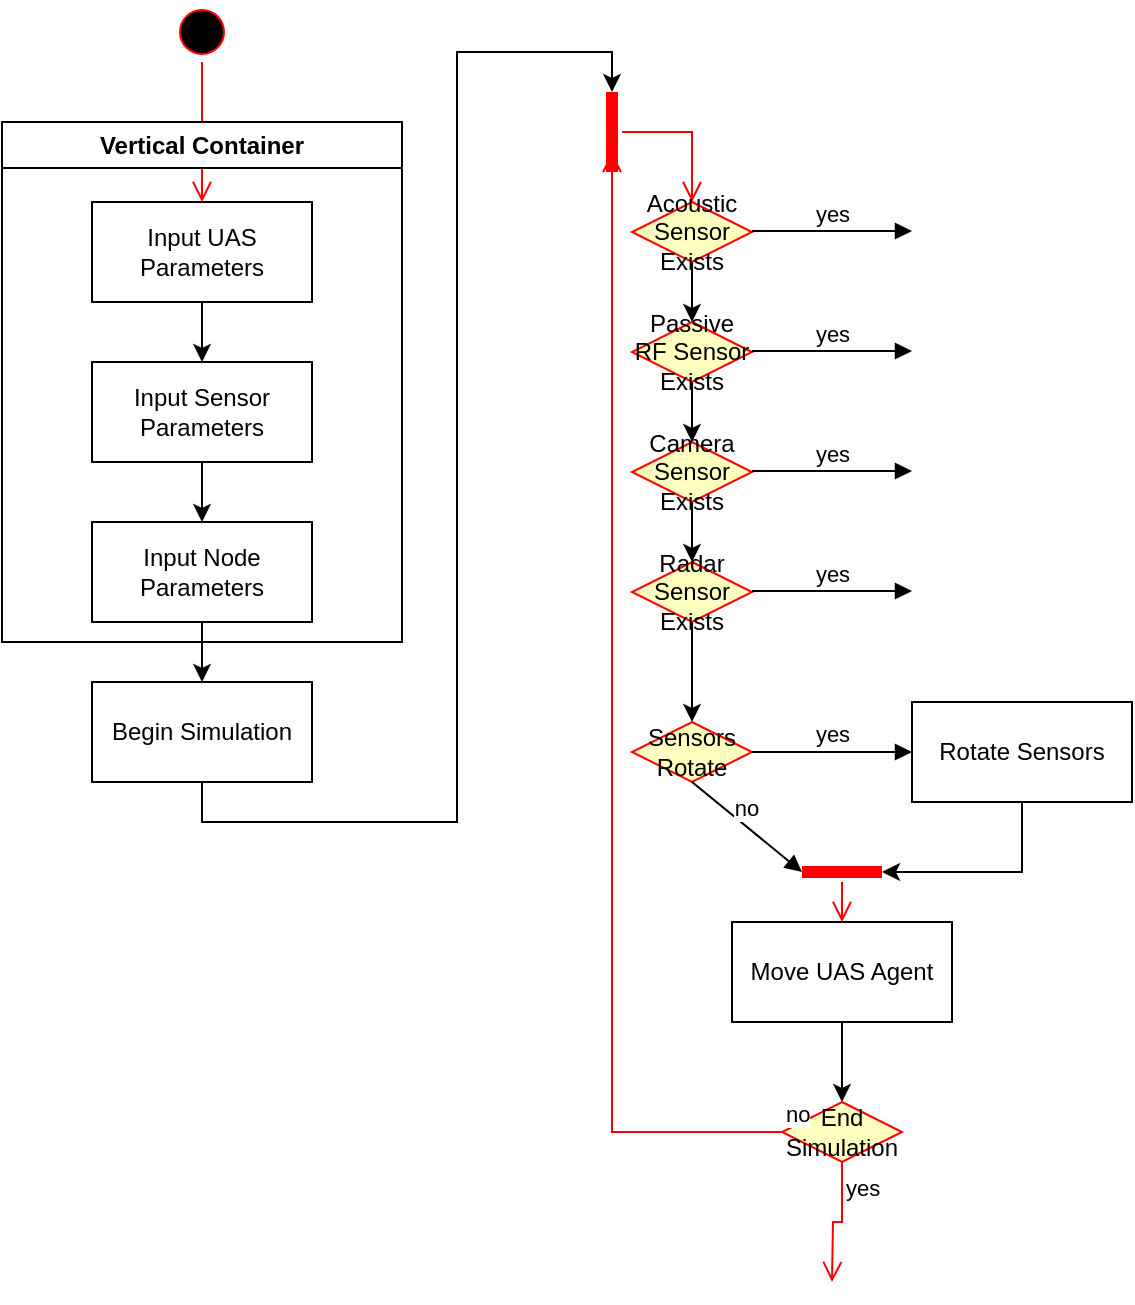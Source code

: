 <mxfile version="24.6.4" type="github">
  <diagram name="Page-1" id="L44xJOwaPrE3bIe5Eiis">
    <mxGraphModel dx="746" dy="458" grid="1" gridSize="10" guides="1" tooltips="1" connect="1" arrows="1" fold="1" page="1" pageScale="1" pageWidth="850" pageHeight="1100" math="0" shadow="0">
      <root>
        <mxCell id="0" />
        <mxCell id="1" parent="0" />
        <mxCell id="Ei4I9Hg9-e1iZ-SWn0L6-1" value="" style="ellipse;html=1;shape=startState;fillColor=#000000;strokeColor=#ff0000;" vertex="1" parent="1">
          <mxGeometry x="140" y="30" width="30" height="30" as="geometry" />
        </mxCell>
        <mxCell id="Ei4I9Hg9-e1iZ-SWn0L6-2" value="" style="edgeStyle=orthogonalEdgeStyle;html=1;verticalAlign=bottom;endArrow=open;endSize=8;strokeColor=#ff0000;rounded=0;" edge="1" source="Ei4I9Hg9-e1iZ-SWn0L6-1" parent="1">
          <mxGeometry relative="1" as="geometry">
            <mxPoint x="155" y="130" as="targetPoint" />
          </mxGeometry>
        </mxCell>
        <mxCell id="Ei4I9Hg9-e1iZ-SWn0L6-7" style="edgeStyle=orthogonalEdgeStyle;rounded=0;orthogonalLoop=1;jettySize=auto;html=1;exitX=0.5;exitY=1;exitDx=0;exitDy=0;entryX=0.5;entryY=0;entryDx=0;entryDy=0;" edge="1" parent="1" source="Ei4I9Hg9-e1iZ-SWn0L6-3" target="Ei4I9Hg9-e1iZ-SWn0L6-4">
          <mxGeometry relative="1" as="geometry" />
        </mxCell>
        <mxCell id="Ei4I9Hg9-e1iZ-SWn0L6-3" value="Input UAS Parameters" style="html=1;whiteSpace=wrap;" vertex="1" parent="1">
          <mxGeometry x="100" y="130" width="110" height="50" as="geometry" />
        </mxCell>
        <mxCell id="Ei4I9Hg9-e1iZ-SWn0L6-8" style="edgeStyle=orthogonalEdgeStyle;rounded=0;orthogonalLoop=1;jettySize=auto;html=1;exitX=0.5;exitY=1;exitDx=0;exitDy=0;entryX=0.5;entryY=0;entryDx=0;entryDy=0;" edge="1" parent="1" source="Ei4I9Hg9-e1iZ-SWn0L6-4" target="Ei4I9Hg9-e1iZ-SWn0L6-5">
          <mxGeometry relative="1" as="geometry" />
        </mxCell>
        <mxCell id="Ei4I9Hg9-e1iZ-SWn0L6-4" value="Input Sensor Parameters" style="html=1;whiteSpace=wrap;" vertex="1" parent="1">
          <mxGeometry x="100" y="210" width="110" height="50" as="geometry" />
        </mxCell>
        <mxCell id="Ei4I9Hg9-e1iZ-SWn0L6-9" style="edgeStyle=orthogonalEdgeStyle;rounded=0;orthogonalLoop=1;jettySize=auto;html=1;exitX=0.5;exitY=1;exitDx=0;exitDy=0;entryX=0.5;entryY=0;entryDx=0;entryDy=0;" edge="1" parent="1" source="Ei4I9Hg9-e1iZ-SWn0L6-5" target="Ei4I9Hg9-e1iZ-SWn0L6-6">
          <mxGeometry relative="1" as="geometry" />
        </mxCell>
        <mxCell id="Ei4I9Hg9-e1iZ-SWn0L6-5" value="Input Node Parameters" style="html=1;whiteSpace=wrap;" vertex="1" parent="1">
          <mxGeometry x="100" y="290" width="110" height="50" as="geometry" />
        </mxCell>
        <mxCell id="Ei4I9Hg9-e1iZ-SWn0L6-35" style="edgeStyle=orthogonalEdgeStyle;rounded=0;orthogonalLoop=1;jettySize=auto;html=1;exitX=0.5;exitY=1;exitDx=0;exitDy=0;entryX=1;entryY=0.5;entryDx=0;entryDy=0;entryPerimeter=0;" edge="1" parent="1" source="Ei4I9Hg9-e1iZ-SWn0L6-6" target="Ei4I9Hg9-e1iZ-SWn0L6-11">
          <mxGeometry relative="1" as="geometry">
            <mxPoint x="320" y="142" as="targetPoint" />
          </mxGeometry>
        </mxCell>
        <mxCell id="Ei4I9Hg9-e1iZ-SWn0L6-6" value="Begin Simulation" style="html=1;whiteSpace=wrap;" vertex="1" parent="1">
          <mxGeometry x="100" y="370" width="110" height="50" as="geometry" />
        </mxCell>
        <mxCell id="Ei4I9Hg9-e1iZ-SWn0L6-10" value="Vertical Container" style="swimlane;whiteSpace=wrap;html=1;" vertex="1" parent="1">
          <mxGeometry x="55" y="90" width="200" height="260" as="geometry">
            <mxRectangle x="55" y="90" width="140" height="30" as="alternateBounds" />
          </mxGeometry>
        </mxCell>
        <mxCell id="Ei4I9Hg9-e1iZ-SWn0L6-11" value="" style="shape=line;html=1;strokeWidth=6;strokeColor=#ff0000;rotation=-90;" vertex="1" parent="1">
          <mxGeometry x="340" y="90" width="40" height="10" as="geometry" />
        </mxCell>
        <mxCell id="Ei4I9Hg9-e1iZ-SWn0L6-12" value="" style="edgeStyle=orthogonalEdgeStyle;html=1;verticalAlign=bottom;endArrow=open;endSize=8;strokeColor=#ff0000;rounded=0;" edge="1" source="Ei4I9Hg9-e1iZ-SWn0L6-11" parent="1" target="Ei4I9Hg9-e1iZ-SWn0L6-13">
          <mxGeometry relative="1" as="geometry">
            <mxPoint x="390" y="130" as="targetPoint" />
          </mxGeometry>
        </mxCell>
        <mxCell id="Ei4I9Hg9-e1iZ-SWn0L6-17" style="edgeStyle=orthogonalEdgeStyle;rounded=0;orthogonalLoop=1;jettySize=auto;html=1;exitX=0.5;exitY=1;exitDx=0;exitDy=0;entryX=0.5;entryY=0;entryDx=0;entryDy=0;" edge="1" parent="1" source="Ei4I9Hg9-e1iZ-SWn0L6-13" target="Ei4I9Hg9-e1iZ-SWn0L6-14">
          <mxGeometry relative="1" as="geometry" />
        </mxCell>
        <mxCell id="Ei4I9Hg9-e1iZ-SWn0L6-13" value="Acoustic Sensor Exists" style="rhombus;whiteSpace=wrap;html=1;fontColor=#000000;fillColor=#ffffc0;strokeColor=#ff0000;align=center;" vertex="1" parent="1">
          <mxGeometry x="370" y="130" width="60" height="30" as="geometry" />
        </mxCell>
        <mxCell id="Ei4I9Hg9-e1iZ-SWn0L6-18" style="edgeStyle=orthogonalEdgeStyle;rounded=0;orthogonalLoop=1;jettySize=auto;html=1;exitX=0.5;exitY=1;exitDx=0;exitDy=0;entryX=0.5;entryY=0;entryDx=0;entryDy=0;" edge="1" parent="1" source="Ei4I9Hg9-e1iZ-SWn0L6-14" target="Ei4I9Hg9-e1iZ-SWn0L6-15">
          <mxGeometry relative="1" as="geometry" />
        </mxCell>
        <mxCell id="Ei4I9Hg9-e1iZ-SWn0L6-14" value="Passive RF Sensor Exists" style="rhombus;whiteSpace=wrap;html=1;fontColor=#000000;fillColor=#ffffc0;strokeColor=#ff0000;align=center;" vertex="1" parent="1">
          <mxGeometry x="370" y="190" width="60" height="30" as="geometry" />
        </mxCell>
        <mxCell id="Ei4I9Hg9-e1iZ-SWn0L6-19" style="edgeStyle=orthogonalEdgeStyle;rounded=0;orthogonalLoop=1;jettySize=auto;html=1;exitX=0.5;exitY=1;exitDx=0;exitDy=0;entryX=0.5;entryY=0;entryDx=0;entryDy=0;" edge="1" parent="1" source="Ei4I9Hg9-e1iZ-SWn0L6-15" target="Ei4I9Hg9-e1iZ-SWn0L6-16">
          <mxGeometry relative="1" as="geometry" />
        </mxCell>
        <mxCell id="Ei4I9Hg9-e1iZ-SWn0L6-15" value="Camera Sensor Exists" style="rhombus;whiteSpace=wrap;html=1;fontColor=#000000;fillColor=#ffffc0;strokeColor=#ff0000;align=center;" vertex="1" parent="1">
          <mxGeometry x="370" y="250" width="60" height="30" as="geometry" />
        </mxCell>
        <mxCell id="Ei4I9Hg9-e1iZ-SWn0L6-21" style="edgeStyle=orthogonalEdgeStyle;rounded=0;orthogonalLoop=1;jettySize=auto;html=1;exitX=0.5;exitY=1;exitDx=0;exitDy=0;entryX=0.5;entryY=0;entryDx=0;entryDy=0;" edge="1" parent="1" source="Ei4I9Hg9-e1iZ-SWn0L6-16" target="Ei4I9Hg9-e1iZ-SWn0L6-20">
          <mxGeometry relative="1" as="geometry" />
        </mxCell>
        <mxCell id="Ei4I9Hg9-e1iZ-SWn0L6-16" value="Radar Sensor Exists" style="rhombus;whiteSpace=wrap;html=1;fontColor=#000000;fillColor=#ffffc0;strokeColor=#ff0000;align=center;" vertex="1" parent="1">
          <mxGeometry x="370" y="310" width="60" height="30" as="geometry" />
        </mxCell>
        <mxCell id="Ei4I9Hg9-e1iZ-SWn0L6-20" value="Sensors Rotate" style="rhombus;whiteSpace=wrap;html=1;fontColor=#000000;fillColor=#ffffc0;strokeColor=#ff0000;align=center;" vertex="1" parent="1">
          <mxGeometry x="370" y="390" width="60" height="30" as="geometry" />
        </mxCell>
        <mxCell id="Ei4I9Hg9-e1iZ-SWn0L6-22" value="Rotate Sensors" style="html=1;whiteSpace=wrap;" vertex="1" parent="1">
          <mxGeometry x="510" y="380" width="110" height="50" as="geometry" />
        </mxCell>
        <mxCell id="Ei4I9Hg9-e1iZ-SWn0L6-30" style="edgeStyle=orthogonalEdgeStyle;rounded=0;orthogonalLoop=1;jettySize=auto;html=1;exitX=0.5;exitY=1;exitDx=0;exitDy=0;entryX=0.5;entryY=0;entryDx=0;entryDy=0;" edge="1" parent="1" source="Ei4I9Hg9-e1iZ-SWn0L6-23" target="Ei4I9Hg9-e1iZ-SWn0L6-27">
          <mxGeometry relative="1" as="geometry" />
        </mxCell>
        <mxCell id="Ei4I9Hg9-e1iZ-SWn0L6-23" value="Move UAS Agent" style="html=1;whiteSpace=wrap;" vertex="1" parent="1">
          <mxGeometry x="420" y="490" width="110" height="50" as="geometry" />
        </mxCell>
        <mxCell id="Ei4I9Hg9-e1iZ-SWn0L6-24" value="" style="shape=line;html=1;strokeWidth=6;strokeColor=#ff0000;" vertex="1" parent="1">
          <mxGeometry x="455" y="460" width="40" height="10" as="geometry" />
        </mxCell>
        <mxCell id="Ei4I9Hg9-e1iZ-SWn0L6-25" value="" style="edgeStyle=orthogonalEdgeStyle;html=1;verticalAlign=bottom;endArrow=open;endSize=8;strokeColor=#ff0000;rounded=0;entryX=0.5;entryY=0;entryDx=0;entryDy=0;" edge="1" source="Ei4I9Hg9-e1iZ-SWn0L6-24" parent="1" target="Ei4I9Hg9-e1iZ-SWn0L6-23">
          <mxGeometry relative="1" as="geometry">
            <mxPoint x="645" y="540" as="targetPoint" />
          </mxGeometry>
        </mxCell>
        <mxCell id="Ei4I9Hg9-e1iZ-SWn0L6-27" value="End Simulation" style="rhombus;whiteSpace=wrap;html=1;fontColor=#000000;fillColor=#ffffc0;strokeColor=#ff0000;" vertex="1" parent="1">
          <mxGeometry x="445" y="580" width="60" height="30" as="geometry" />
        </mxCell>
        <mxCell id="Ei4I9Hg9-e1iZ-SWn0L6-28" value="no" style="edgeStyle=orthogonalEdgeStyle;html=1;align=left;verticalAlign=bottom;endArrow=open;endSize=8;strokeColor=#ff0000;rounded=0;entryX=0.25;entryY=0.5;entryDx=0;entryDy=0;entryPerimeter=0;" edge="1" source="Ei4I9Hg9-e1iZ-SWn0L6-27" parent="1" target="Ei4I9Hg9-e1iZ-SWn0L6-11">
          <mxGeometry x="-1" relative="1" as="geometry">
            <mxPoint x="320" y="90" as="targetPoint" />
          </mxGeometry>
        </mxCell>
        <mxCell id="Ei4I9Hg9-e1iZ-SWn0L6-29" value="yes" style="edgeStyle=orthogonalEdgeStyle;html=1;align=left;verticalAlign=top;endArrow=open;endSize=8;strokeColor=#ff0000;rounded=0;" edge="1" source="Ei4I9Hg9-e1iZ-SWn0L6-27" parent="1">
          <mxGeometry x="-1" relative="1" as="geometry">
            <mxPoint x="470" y="670" as="targetPoint" />
          </mxGeometry>
        </mxCell>
        <mxCell id="Ei4I9Hg9-e1iZ-SWn0L6-32" value="no" style="html=1;verticalAlign=bottom;endArrow=block;curved=0;rounded=0;exitX=0.5;exitY=1;exitDx=0;exitDy=0;entryX=0;entryY=0.5;entryDx=0;entryDy=0;entryPerimeter=0;" edge="1" parent="1" source="Ei4I9Hg9-e1iZ-SWn0L6-20" target="Ei4I9Hg9-e1iZ-SWn0L6-24">
          <mxGeometry width="80" relative="1" as="geometry">
            <mxPoint x="340" y="320" as="sourcePoint" />
            <mxPoint x="420" y="320" as="targetPoint" />
          </mxGeometry>
        </mxCell>
        <mxCell id="Ei4I9Hg9-e1iZ-SWn0L6-33" value="yes" style="html=1;verticalAlign=bottom;endArrow=block;curved=0;rounded=0;exitX=1;exitY=0.5;exitDx=0;exitDy=0;" edge="1" parent="1" source="Ei4I9Hg9-e1iZ-SWn0L6-20">
          <mxGeometry width="80" relative="1" as="geometry">
            <mxPoint x="435" y="404.5" as="sourcePoint" />
            <mxPoint x="510" y="405" as="targetPoint" />
            <mxPoint as="offset" />
          </mxGeometry>
        </mxCell>
        <mxCell id="Ei4I9Hg9-e1iZ-SWn0L6-34" style="edgeStyle=orthogonalEdgeStyle;rounded=0;orthogonalLoop=1;jettySize=auto;html=1;exitX=0.5;exitY=1;exitDx=0;exitDy=0;entryX=1;entryY=0.5;entryDx=0;entryDy=0;entryPerimeter=0;" edge="1" parent="1" source="Ei4I9Hg9-e1iZ-SWn0L6-22" target="Ei4I9Hg9-e1iZ-SWn0L6-24">
          <mxGeometry relative="1" as="geometry" />
        </mxCell>
        <mxCell id="Ei4I9Hg9-e1iZ-SWn0L6-36" value="yes" style="html=1;verticalAlign=bottom;endArrow=block;curved=0;rounded=0;" edge="1" parent="1">
          <mxGeometry width="80" relative="1" as="geometry">
            <mxPoint x="430" y="144.5" as="sourcePoint" />
            <mxPoint x="510" y="144.5" as="targetPoint" />
          </mxGeometry>
        </mxCell>
        <mxCell id="Ei4I9Hg9-e1iZ-SWn0L6-37" value="yes" style="html=1;verticalAlign=bottom;endArrow=block;curved=0;rounded=0;" edge="1" parent="1">
          <mxGeometry width="80" relative="1" as="geometry">
            <mxPoint x="430" y="324.5" as="sourcePoint" />
            <mxPoint x="510" y="324.5" as="targetPoint" />
          </mxGeometry>
        </mxCell>
        <mxCell id="Ei4I9Hg9-e1iZ-SWn0L6-38" value="yes" style="html=1;verticalAlign=bottom;endArrow=block;curved=0;rounded=0;" edge="1" parent="1">
          <mxGeometry width="80" relative="1" as="geometry">
            <mxPoint x="430" y="264.5" as="sourcePoint" />
            <mxPoint x="510" y="264.5" as="targetPoint" />
          </mxGeometry>
        </mxCell>
        <mxCell id="Ei4I9Hg9-e1iZ-SWn0L6-39" value="yes" style="html=1;verticalAlign=bottom;endArrow=block;curved=0;rounded=0;" edge="1" parent="1">
          <mxGeometry width="80" relative="1" as="geometry">
            <mxPoint x="430" y="204.5" as="sourcePoint" />
            <mxPoint x="510" y="204.5" as="targetPoint" />
          </mxGeometry>
        </mxCell>
      </root>
    </mxGraphModel>
  </diagram>
</mxfile>
